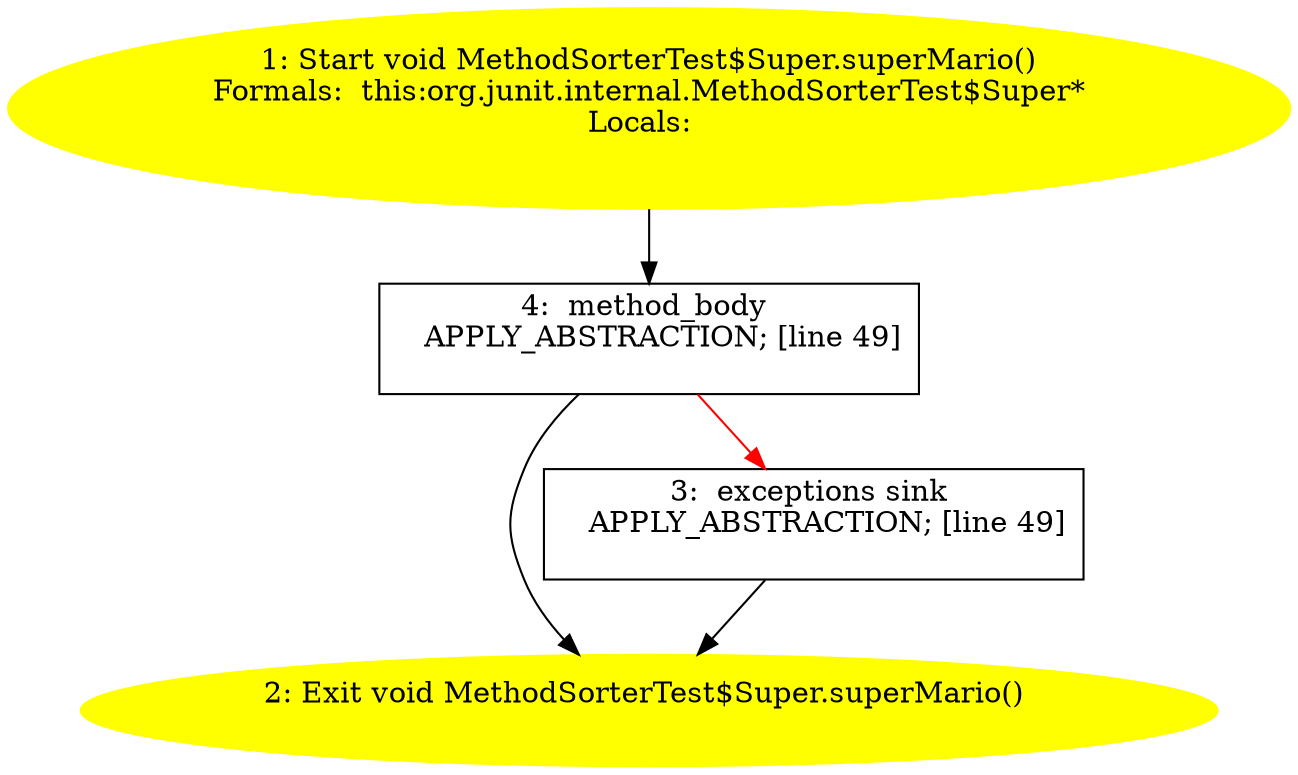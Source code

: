 /* @generated */
digraph cfg {
"org.junit.internal.MethodSorterTest$Super.superMario():void.4c4187e28cab3ab9447fcca96560cc24_1" [label="1: Start void MethodSorterTest$Super.superMario()\nFormals:  this:org.junit.internal.MethodSorterTest$Super*\nLocals:  \n  " color=yellow style=filled]
	

	 "org.junit.internal.MethodSorterTest$Super.superMario():void.4c4187e28cab3ab9447fcca96560cc24_1" -> "org.junit.internal.MethodSorterTest$Super.superMario():void.4c4187e28cab3ab9447fcca96560cc24_4" ;
"org.junit.internal.MethodSorterTest$Super.superMario():void.4c4187e28cab3ab9447fcca96560cc24_2" [label="2: Exit void MethodSorterTest$Super.superMario() \n  " color=yellow style=filled]
	

"org.junit.internal.MethodSorterTest$Super.superMario():void.4c4187e28cab3ab9447fcca96560cc24_3" [label="3:  exceptions sink \n   APPLY_ABSTRACTION; [line 49]\n " shape="box"]
	

	 "org.junit.internal.MethodSorterTest$Super.superMario():void.4c4187e28cab3ab9447fcca96560cc24_3" -> "org.junit.internal.MethodSorterTest$Super.superMario():void.4c4187e28cab3ab9447fcca96560cc24_2" ;
"org.junit.internal.MethodSorterTest$Super.superMario():void.4c4187e28cab3ab9447fcca96560cc24_4" [label="4:  method_body \n   APPLY_ABSTRACTION; [line 49]\n " shape="box"]
	

	 "org.junit.internal.MethodSorterTest$Super.superMario():void.4c4187e28cab3ab9447fcca96560cc24_4" -> "org.junit.internal.MethodSorterTest$Super.superMario():void.4c4187e28cab3ab9447fcca96560cc24_2" ;
	 "org.junit.internal.MethodSorterTest$Super.superMario():void.4c4187e28cab3ab9447fcca96560cc24_4" -> "org.junit.internal.MethodSorterTest$Super.superMario():void.4c4187e28cab3ab9447fcca96560cc24_3" [color="red" ];
}
